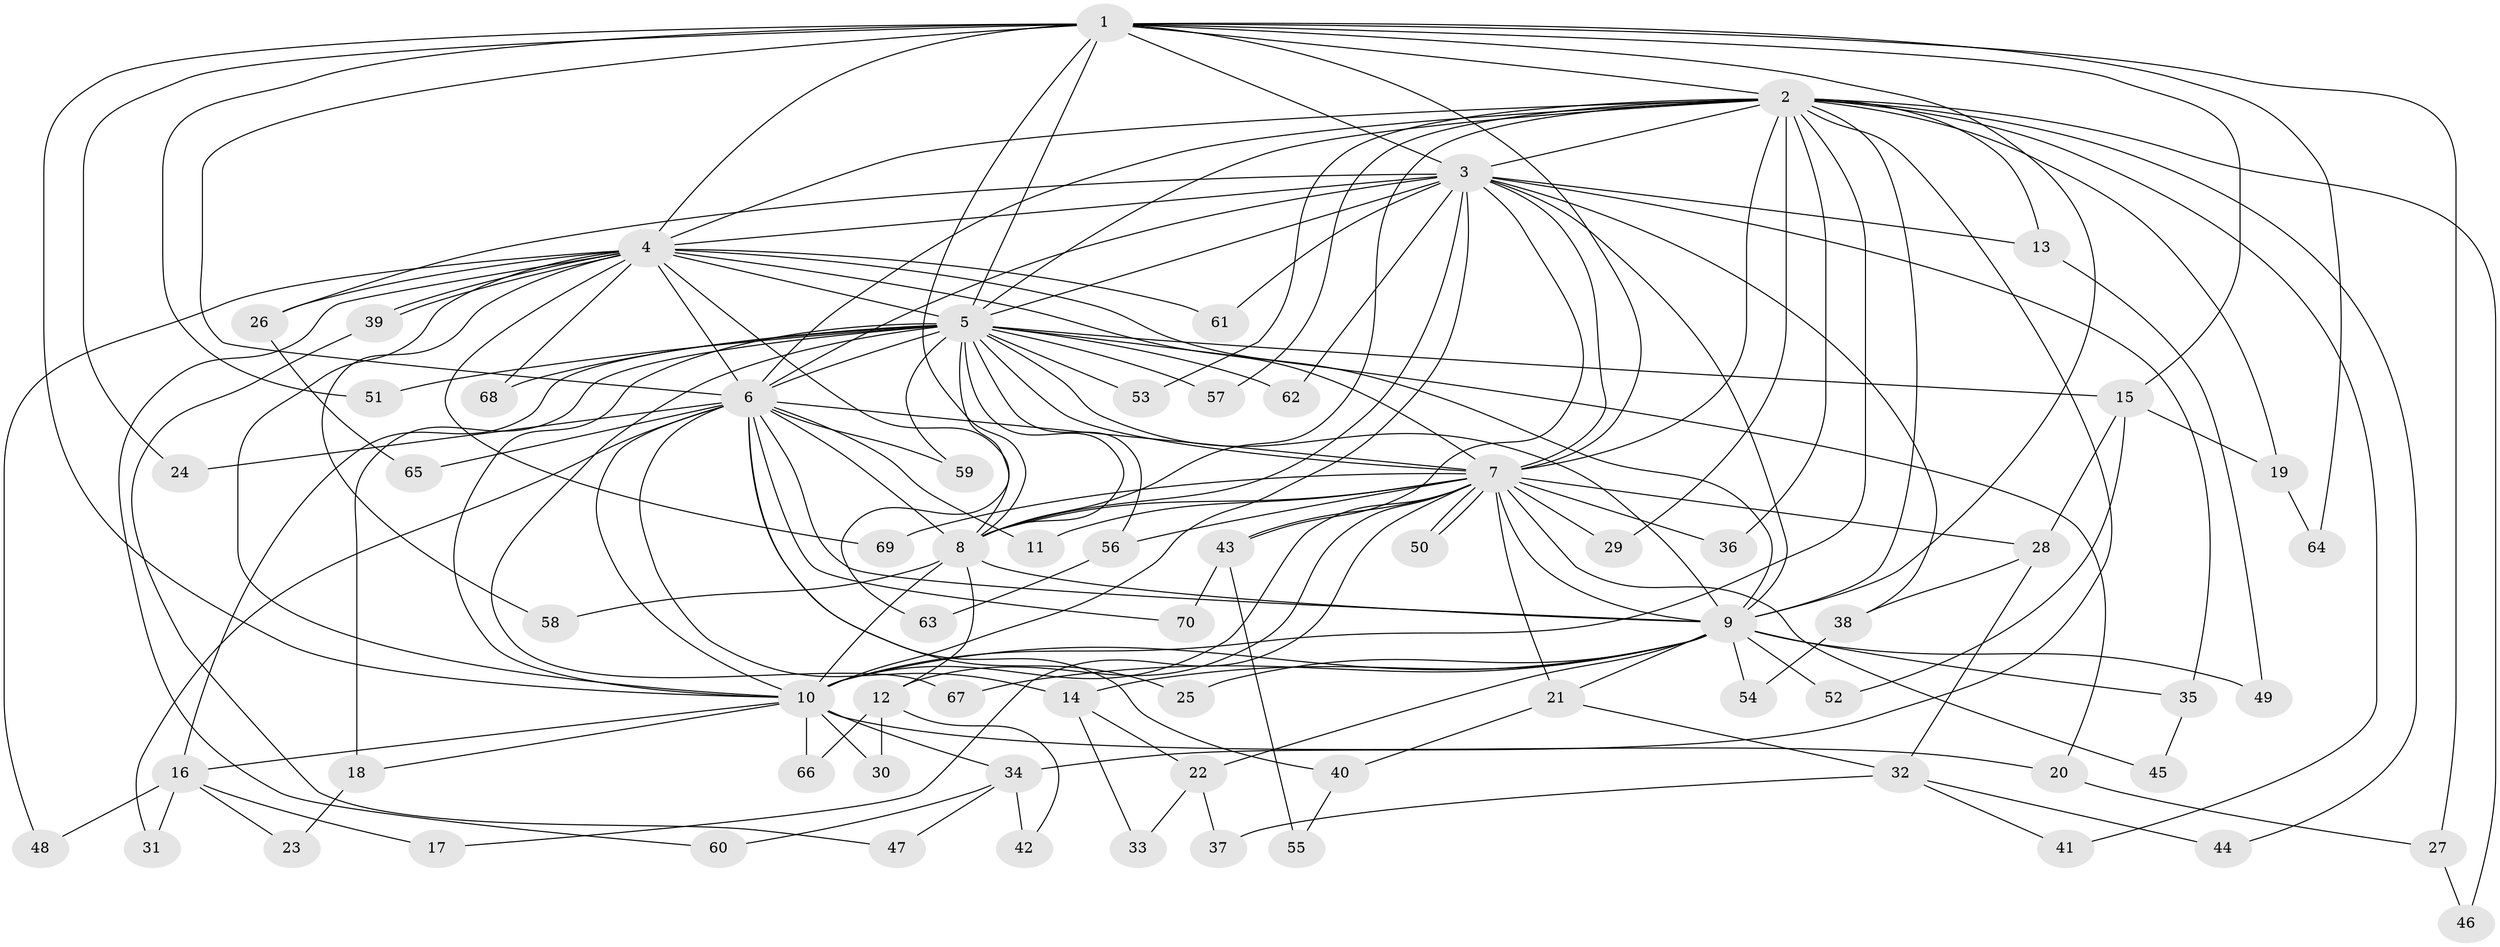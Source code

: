 // coarse degree distribution, {17: 0.020833333333333332, 16: 0.041666666666666664, 13: 0.020833333333333332, 15: 0.041666666666666664, 19: 0.020833333333333332, 22: 0.020833333333333332, 9: 0.020833333333333332, 2: 0.5, 5: 0.041666666666666664, 3: 0.1875, 7: 0.020833333333333332, 6: 0.020833333333333332, 4: 0.041666666666666664}
// Generated by graph-tools (version 1.1) at 2025/51/02/27/25 19:51:48]
// undirected, 70 vertices, 165 edges
graph export_dot {
graph [start="1"]
  node [color=gray90,style=filled];
  1;
  2;
  3;
  4;
  5;
  6;
  7;
  8;
  9;
  10;
  11;
  12;
  13;
  14;
  15;
  16;
  17;
  18;
  19;
  20;
  21;
  22;
  23;
  24;
  25;
  26;
  27;
  28;
  29;
  30;
  31;
  32;
  33;
  34;
  35;
  36;
  37;
  38;
  39;
  40;
  41;
  42;
  43;
  44;
  45;
  46;
  47;
  48;
  49;
  50;
  51;
  52;
  53;
  54;
  55;
  56;
  57;
  58;
  59;
  60;
  61;
  62;
  63;
  64;
  65;
  66;
  67;
  68;
  69;
  70;
  1 -- 2;
  1 -- 3;
  1 -- 4;
  1 -- 5;
  1 -- 6;
  1 -- 7;
  1 -- 8;
  1 -- 9;
  1 -- 10;
  1 -- 15;
  1 -- 24;
  1 -- 27;
  1 -- 51;
  1 -- 64;
  2 -- 3;
  2 -- 4;
  2 -- 5;
  2 -- 6;
  2 -- 7;
  2 -- 8;
  2 -- 9;
  2 -- 10;
  2 -- 13;
  2 -- 19;
  2 -- 29;
  2 -- 34;
  2 -- 36;
  2 -- 41;
  2 -- 44;
  2 -- 46;
  2 -- 53;
  2 -- 57;
  3 -- 4;
  3 -- 5;
  3 -- 6;
  3 -- 7;
  3 -- 8;
  3 -- 9;
  3 -- 10;
  3 -- 13;
  3 -- 26;
  3 -- 35;
  3 -- 38;
  3 -- 43;
  3 -- 61;
  3 -- 62;
  4 -- 5;
  4 -- 6;
  4 -- 7;
  4 -- 8;
  4 -- 9;
  4 -- 10;
  4 -- 26;
  4 -- 39;
  4 -- 39;
  4 -- 48;
  4 -- 58;
  4 -- 60;
  4 -- 61;
  4 -- 68;
  4 -- 69;
  5 -- 6;
  5 -- 7;
  5 -- 8;
  5 -- 9;
  5 -- 10;
  5 -- 15;
  5 -- 16;
  5 -- 18;
  5 -- 20;
  5 -- 51;
  5 -- 53;
  5 -- 56;
  5 -- 57;
  5 -- 59;
  5 -- 62;
  5 -- 63;
  5 -- 67;
  5 -- 68;
  6 -- 7;
  6 -- 8;
  6 -- 9;
  6 -- 10;
  6 -- 11;
  6 -- 14;
  6 -- 24;
  6 -- 25;
  6 -- 31;
  6 -- 40;
  6 -- 59;
  6 -- 65;
  6 -- 70;
  7 -- 8;
  7 -- 9;
  7 -- 10;
  7 -- 11;
  7 -- 12;
  7 -- 17;
  7 -- 21;
  7 -- 28;
  7 -- 29;
  7 -- 36;
  7 -- 43;
  7 -- 45;
  7 -- 50;
  7 -- 50;
  7 -- 56;
  7 -- 69;
  8 -- 9;
  8 -- 10;
  8 -- 12;
  8 -- 58;
  9 -- 10;
  9 -- 14;
  9 -- 21;
  9 -- 22;
  9 -- 25;
  9 -- 35;
  9 -- 49;
  9 -- 52;
  9 -- 54;
  9 -- 67;
  10 -- 16;
  10 -- 18;
  10 -- 20;
  10 -- 30;
  10 -- 34;
  10 -- 66;
  12 -- 30;
  12 -- 42;
  12 -- 66;
  13 -- 49;
  14 -- 22;
  14 -- 33;
  15 -- 19;
  15 -- 28;
  15 -- 52;
  16 -- 17;
  16 -- 23;
  16 -- 31;
  16 -- 48;
  18 -- 23;
  19 -- 64;
  20 -- 27;
  21 -- 32;
  21 -- 40;
  22 -- 33;
  22 -- 37;
  26 -- 65;
  27 -- 46;
  28 -- 32;
  28 -- 38;
  32 -- 37;
  32 -- 41;
  32 -- 44;
  34 -- 42;
  34 -- 47;
  34 -- 60;
  35 -- 45;
  38 -- 54;
  39 -- 47;
  40 -- 55;
  43 -- 55;
  43 -- 70;
  56 -- 63;
}
